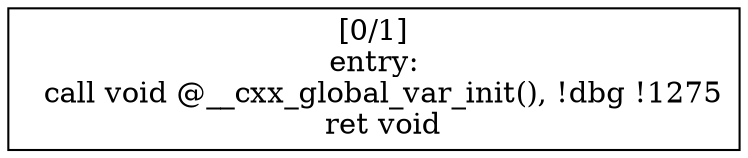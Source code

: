
digraph G {


node67 [label="[0/1]
entry:
  call void @__cxx_global_var_init(), !dbg !1275
  ret void
",shape=rectangle ]



}
